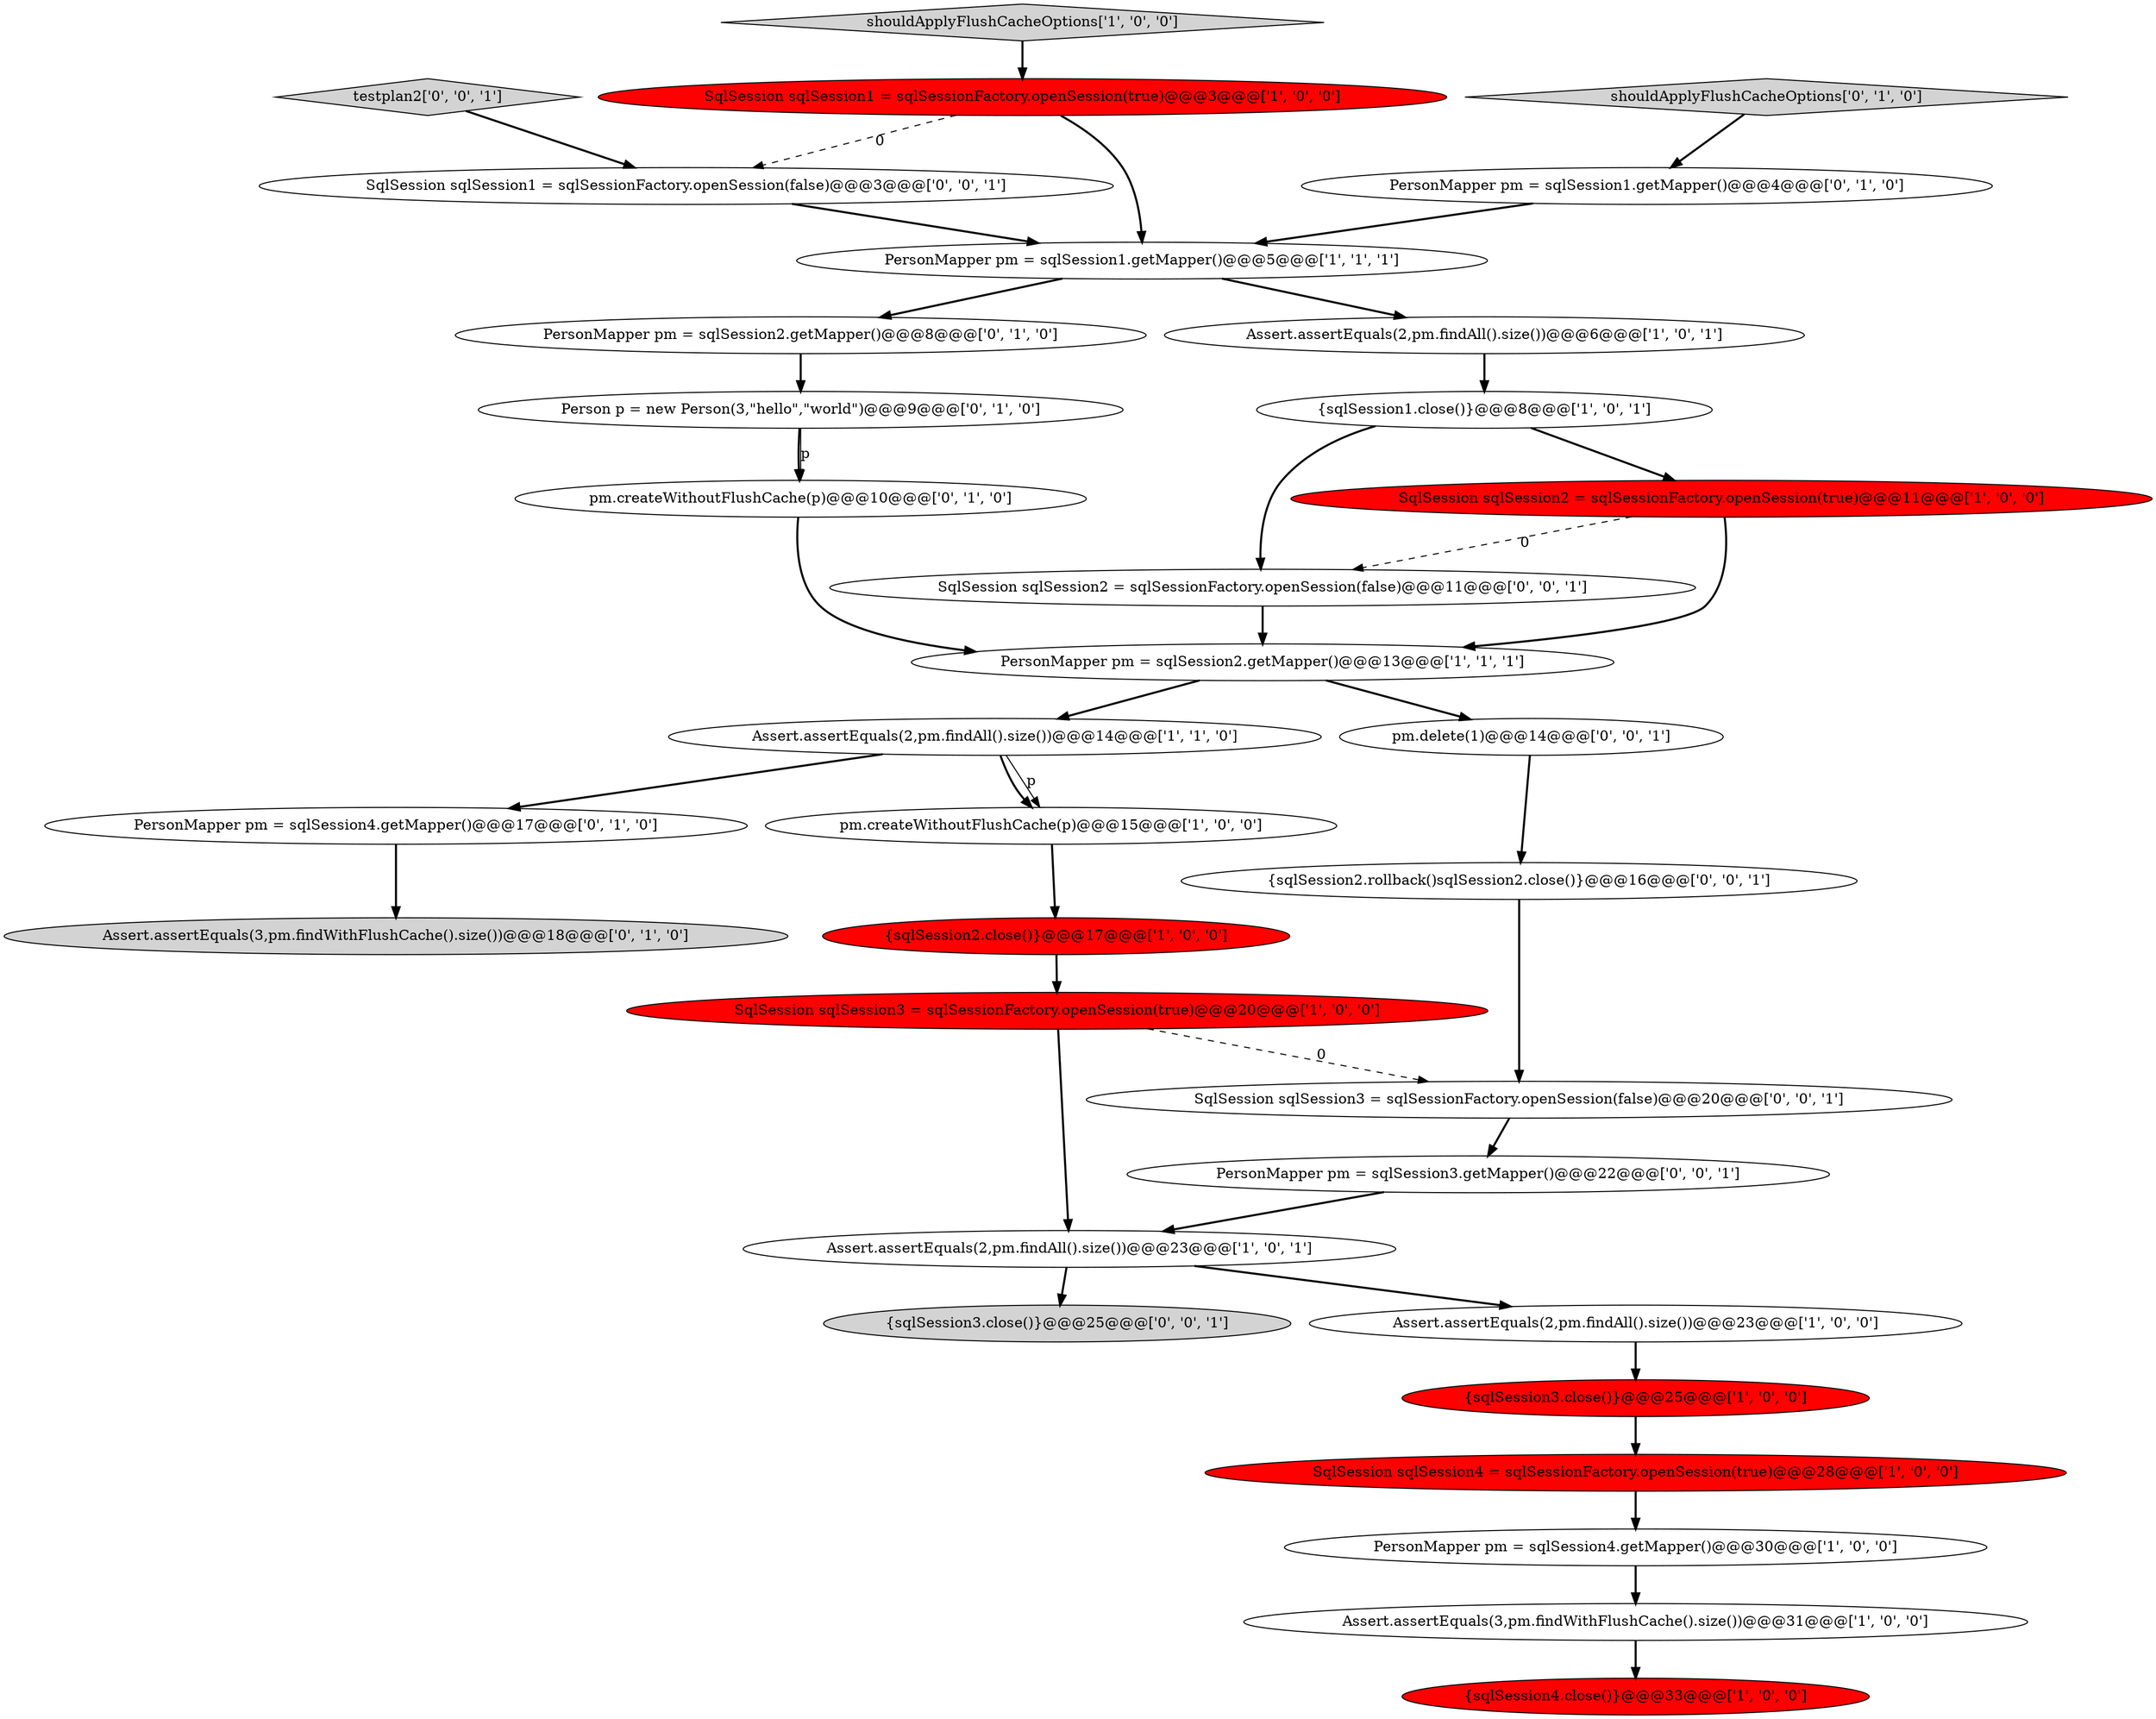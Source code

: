 digraph {
11 [style = filled, label = "PersonMapper pm = sqlSession4.getMapper()@@@30@@@['1', '0', '0']", fillcolor = white, shape = ellipse image = "AAA0AAABBB1BBB"];
20 [style = filled, label = "pm.createWithoutFlushCache(p)@@@10@@@['0', '1', '0']", fillcolor = white, shape = ellipse image = "AAA0AAABBB2BBB"];
29 [style = filled, label = "SqlSession sqlSession2 = sqlSessionFactory.openSession(false)@@@11@@@['0', '0', '1']", fillcolor = white, shape = ellipse image = "AAA0AAABBB3BBB"];
17 [style = filled, label = "SqlSession sqlSession2 = sqlSessionFactory.openSession(true)@@@11@@@['1', '0', '0']", fillcolor = red, shape = ellipse image = "AAA1AAABBB1BBB"];
15 [style = filled, label = "shouldApplyFlushCacheOptions['1', '0', '0']", fillcolor = lightgray, shape = diamond image = "AAA0AAABBB1BBB"];
26 [style = filled, label = "SqlSession sqlSession3 = sqlSessionFactory.openSession(false)@@@20@@@['0', '0', '1']", fillcolor = white, shape = ellipse image = "AAA0AAABBB3BBB"];
0 [style = filled, label = "PersonMapper pm = sqlSession1.getMapper()@@@5@@@['1', '1', '1']", fillcolor = white, shape = ellipse image = "AAA0AAABBB1BBB"];
13 [style = filled, label = "SqlSession sqlSession4 = sqlSessionFactory.openSession(true)@@@28@@@['1', '0', '0']", fillcolor = red, shape = ellipse image = "AAA1AAABBB1BBB"];
14 [style = filled, label = "PersonMapper pm = sqlSession2.getMapper()@@@13@@@['1', '1', '1']", fillcolor = white, shape = ellipse image = "AAA0AAABBB1BBB"];
3 [style = filled, label = "{sqlSession2.close()}@@@17@@@['1', '0', '0']", fillcolor = red, shape = ellipse image = "AAA1AAABBB1BBB"];
4 [style = filled, label = "SqlSession sqlSession1 = sqlSessionFactory.openSession(true)@@@3@@@['1', '0', '0']", fillcolor = red, shape = ellipse image = "AAA1AAABBB1BBB"];
25 [style = filled, label = "{sqlSession3.close()}@@@25@@@['0', '0', '1']", fillcolor = lightgray, shape = ellipse image = "AAA0AAABBB3BBB"];
9 [style = filled, label = "Assert.assertEquals(3,pm.findWithFlushCache().size())@@@31@@@['1', '0', '0']", fillcolor = white, shape = ellipse image = "AAA0AAABBB1BBB"];
23 [style = filled, label = "Assert.assertEquals(3,pm.findWithFlushCache().size())@@@18@@@['0', '1', '0']", fillcolor = lightgray, shape = ellipse image = "AAA0AAABBB2BBB"];
16 [style = filled, label = "SqlSession sqlSession3 = sqlSessionFactory.openSession(true)@@@20@@@['1', '0', '0']", fillcolor = red, shape = ellipse image = "AAA1AAABBB1BBB"];
7 [style = filled, label = "Assert.assertEquals(2,pm.findAll().size())@@@23@@@['1', '0', '1']", fillcolor = white, shape = ellipse image = "AAA0AAABBB1BBB"];
32 [style = filled, label = "PersonMapper pm = sqlSession3.getMapper()@@@22@@@['0', '0', '1']", fillcolor = white, shape = ellipse image = "AAA0AAABBB3BBB"];
24 [style = filled, label = "PersonMapper pm = sqlSession1.getMapper()@@@4@@@['0', '1', '0']", fillcolor = white, shape = ellipse image = "AAA0AAABBB2BBB"];
10 [style = filled, label = "pm.createWithoutFlushCache(p)@@@15@@@['1', '0', '0']", fillcolor = white, shape = ellipse image = "AAA0AAABBB1BBB"];
31 [style = filled, label = "testplan2['0', '0', '1']", fillcolor = lightgray, shape = diamond image = "AAA0AAABBB3BBB"];
30 [style = filled, label = "{sqlSession2.rollback()sqlSession2.close()}@@@16@@@['0', '0', '1']", fillcolor = white, shape = ellipse image = "AAA0AAABBB3BBB"];
22 [style = filled, label = "PersonMapper pm = sqlSession2.getMapper()@@@8@@@['0', '1', '0']", fillcolor = white, shape = ellipse image = "AAA0AAABBB2BBB"];
8 [style = filled, label = "Assert.assertEquals(2,pm.findAll().size())@@@23@@@['1', '0', '0']", fillcolor = white, shape = ellipse image = "AAA0AAABBB1BBB"];
5 [style = filled, label = "{sqlSession4.close()}@@@33@@@['1', '0', '0']", fillcolor = red, shape = ellipse image = "AAA1AAABBB1BBB"];
28 [style = filled, label = "SqlSession sqlSession1 = sqlSessionFactory.openSession(false)@@@3@@@['0', '0', '1']", fillcolor = white, shape = ellipse image = "AAA0AAABBB3BBB"];
18 [style = filled, label = "PersonMapper pm = sqlSession4.getMapper()@@@17@@@['0', '1', '0']", fillcolor = white, shape = ellipse image = "AAA0AAABBB2BBB"];
21 [style = filled, label = "Person p = new Person(3,\"hello\",\"world\")@@@9@@@['0', '1', '0']", fillcolor = white, shape = ellipse image = "AAA0AAABBB2BBB"];
6 [style = filled, label = "{sqlSession3.close()}@@@25@@@['1', '0', '0']", fillcolor = red, shape = ellipse image = "AAA1AAABBB1BBB"];
2 [style = filled, label = "Assert.assertEquals(2,pm.findAll().size())@@@6@@@['1', '0', '1']", fillcolor = white, shape = ellipse image = "AAA0AAABBB1BBB"];
12 [style = filled, label = "Assert.assertEquals(2,pm.findAll().size())@@@14@@@['1', '1', '0']", fillcolor = white, shape = ellipse image = "AAA0AAABBB1BBB"];
19 [style = filled, label = "shouldApplyFlushCacheOptions['0', '1', '0']", fillcolor = lightgray, shape = diamond image = "AAA0AAABBB2BBB"];
27 [style = filled, label = "pm.delete(1)@@@14@@@['0', '0', '1']", fillcolor = white, shape = ellipse image = "AAA0AAABBB3BBB"];
1 [style = filled, label = "{sqlSession1.close()}@@@8@@@['1', '0', '1']", fillcolor = white, shape = ellipse image = "AAA0AAABBB1BBB"];
12->10 [style = solid, label="p"];
26->32 [style = bold, label=""];
18->23 [style = bold, label=""];
2->1 [style = bold, label=""];
24->0 [style = bold, label=""];
27->30 [style = bold, label=""];
0->2 [style = bold, label=""];
30->26 [style = bold, label=""];
16->7 [style = bold, label=""];
22->21 [style = bold, label=""];
10->3 [style = bold, label=""];
8->6 [style = bold, label=""];
20->14 [style = bold, label=""];
32->7 [style = bold, label=""];
3->16 [style = bold, label=""];
7->8 [style = bold, label=""];
11->9 [style = bold, label=""];
17->29 [style = dashed, label="0"];
13->11 [style = bold, label=""];
1->17 [style = bold, label=""];
4->0 [style = bold, label=""];
19->24 [style = bold, label=""];
4->28 [style = dashed, label="0"];
16->26 [style = dashed, label="0"];
28->0 [style = bold, label=""];
12->10 [style = bold, label=""];
21->20 [style = bold, label=""];
17->14 [style = bold, label=""];
0->22 [style = bold, label=""];
6->13 [style = bold, label=""];
14->12 [style = bold, label=""];
15->4 [style = bold, label=""];
12->18 [style = bold, label=""];
29->14 [style = bold, label=""];
9->5 [style = bold, label=""];
21->20 [style = solid, label="p"];
7->25 [style = bold, label=""];
14->27 [style = bold, label=""];
31->28 [style = bold, label=""];
1->29 [style = bold, label=""];
}
